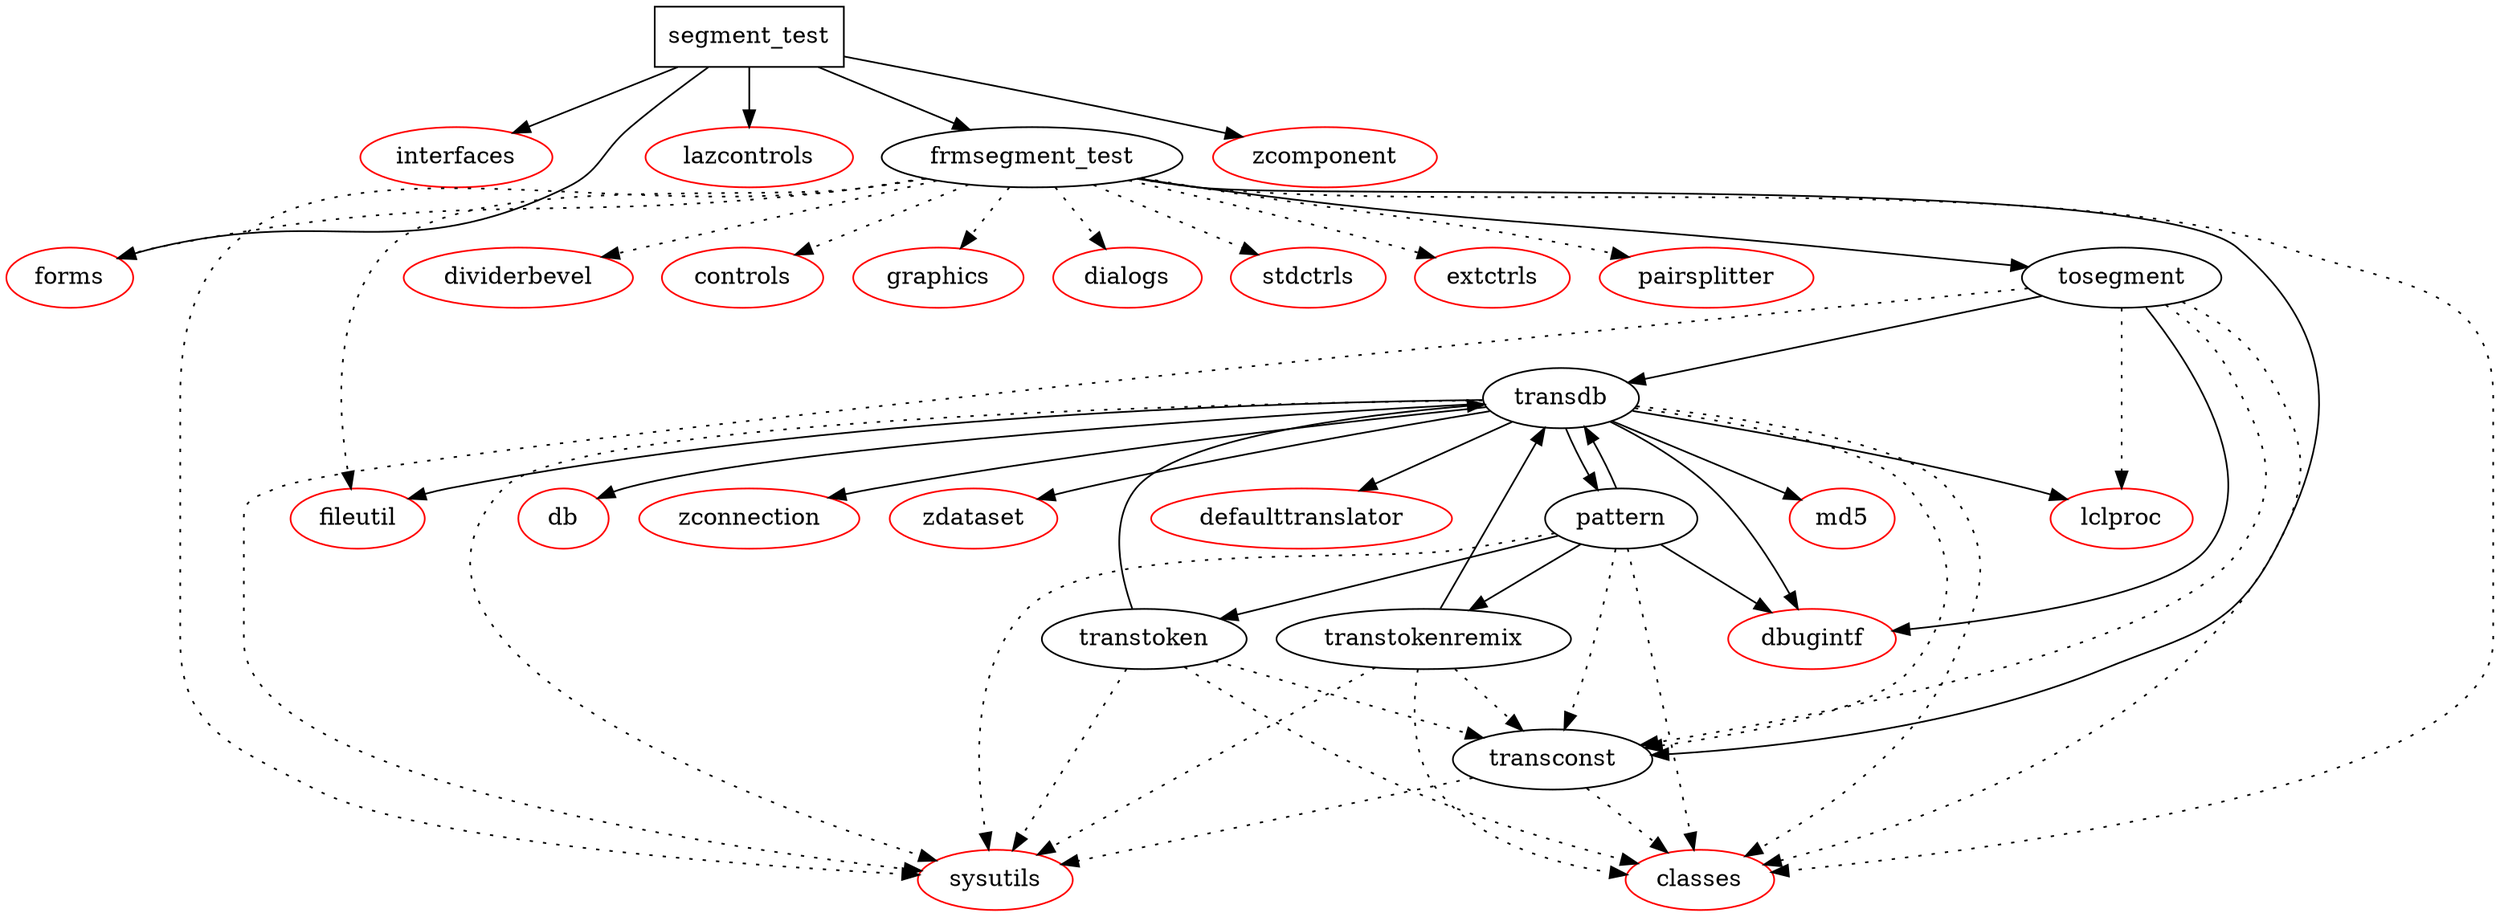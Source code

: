 digraph output {
segment_test [shape=box]
segment_test->interfaces
interfaces [color=red]
segment_test->forms
forms [color=red]
segment_test->lazcontrols
lazcontrols [color=red]
segment_test->frmsegment_test
node [shape=ellipse]
edge [style=dotted]
frmsegment_test->classes
classes [color=red]
edge [style=dotted]
frmsegment_test->sysutils
sysutils [color=red]
edge [style=dotted]
frmsegment_test->fileutil
fileutil [color=red]
edge [style=dotted]
frmsegment_test->dividerbevel
dividerbevel [color=red]
edge [style=dotted]
frmsegment_test->forms
edge [style=dotted]
frmsegment_test->controls
controls [color=red]
edge [style=dotted]
frmsegment_test->graphics
graphics [color=red]
edge [style=dotted]
frmsegment_test->dialogs
dialogs [color=red]
edge [style=dotted]
frmsegment_test->stdctrls
stdctrls [color=red]
edge [style=dotted]
frmsegment_test->extctrls
extctrls [color=red]
edge [style=dotted]
frmsegment_test->pairsplitter
pairsplitter [color=red]
edge [style=solid]
frmsegment_test->tosegment
node [shape=ellipse]
edge [style=dotted]
tosegment->classes
edge [style=dotted]
tosegment->sysutils
edge [style=dotted]
tosegment->lclproc
lclproc [color=red]
edge [style=dotted]
tosegment->transconst
node [shape=ellipse]
edge [style=dotted]
transconst->classes
edge [style=dotted]
transconst->sysutils
edge [style=solid]
tosegment->dbugintf
dbugintf [color=red]
edge [style=solid]
tosegment->transdb
node [shape=ellipse]
edge [style=dotted]
transdb->classes
edge [style=dotted]
transdb->sysutils
edge [style=dotted]
transdb->transconst
edge [style=solid]
transdb->md5
md5 [color=red]
edge [style=solid]
transdb->db
db [color=red]
edge [style=solid]
transdb->zconnection
zconnection [color=red]
edge [style=solid]
transdb->zdataset
zdataset [color=red]
edge [style=solid]
transdb->pattern
node [shape=ellipse]
edge [style=dotted]
pattern->classes
edge [style=dotted]
pattern->sysutils
edge [style=dotted]
pattern->transconst
edge [style=solid]
pattern->transtoken
node [shape=ellipse]
edge [style=dotted]
transtoken->classes
edge [style=dotted]
transtoken->sysutils
edge [style=dotted]
transtoken->transconst
edge [style=solid]
transtoken->transdb
edge [style=solid]
pattern->transtokenremix
node [shape=ellipse]
edge [style=dotted]
transtokenremix->classes
edge [style=dotted]
transtokenremix->sysutils
edge [style=dotted]
transtokenremix->transconst
edge [style=solid]
transtokenremix->transdb
edge [style=solid]
pattern->transdb
edge [style=solid]
pattern->dbugintf
edge [style=solid]
transdb->dbugintf
edge [style=solid]
transdb->lclproc
edge [style=solid]
transdb->defaulttranslator
defaulttranslator [color=red]
edge [style=solid]
transdb->fileutil
edge [style=solid]
frmsegment_test->transconst
segment_test->zcomponent
zcomponent [color=red]
}

